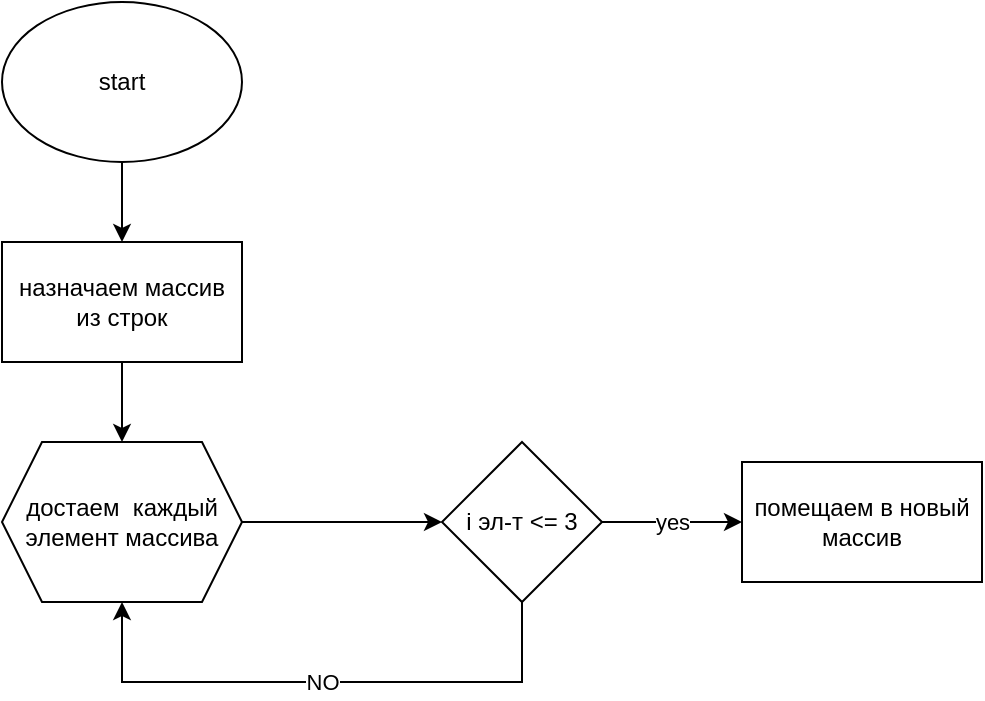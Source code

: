 <mxfile version="20.8.16"><diagram name="Page-1" id="yHOizk-DJdMwoRtP2adZ"><mxGraphModel dx="840" dy="444" grid="1" gridSize="10" guides="1" tooltips="1" connect="1" arrows="1" fold="1" page="1" pageScale="1" pageWidth="850" pageHeight="1100" math="0" shadow="0"><root><mxCell id="0"/><mxCell id="1" parent="0"/><mxCell id="HLPIO7em_nNaoAkP64Su-3" style="edgeStyle=orthogonalEdgeStyle;rounded=0;orthogonalLoop=1;jettySize=auto;html=1;exitX=0.5;exitY=1;exitDx=0;exitDy=0;entryX=0.5;entryY=0;entryDx=0;entryDy=0;" edge="1" parent="1" source="HLPIO7em_nNaoAkP64Su-1" target="HLPIO7em_nNaoAkP64Su-2"><mxGeometry relative="1" as="geometry"/></mxCell><mxCell id="HLPIO7em_nNaoAkP64Su-1" value="start" style="ellipse;whiteSpace=wrap;html=1;" vertex="1" parent="1"><mxGeometry x="270" y="20" width="120" height="80" as="geometry"/></mxCell><mxCell id="HLPIO7em_nNaoAkP64Su-11" style="edgeStyle=orthogonalEdgeStyle;rounded=0;orthogonalLoop=1;jettySize=auto;html=1;entryX=0.5;entryY=0;entryDx=0;entryDy=0;" edge="1" parent="1" source="HLPIO7em_nNaoAkP64Su-2" target="HLPIO7em_nNaoAkP64Su-6"><mxGeometry relative="1" as="geometry"/></mxCell><mxCell id="HLPIO7em_nNaoAkP64Su-2" value="назначаем массив из строк" style="rounded=0;whiteSpace=wrap;html=1;" vertex="1" parent="1"><mxGeometry x="270" y="140" width="120" height="60" as="geometry"/></mxCell><mxCell id="HLPIO7em_nNaoAkP64Su-4" value="помещаем в новый массив" style="rounded=0;whiteSpace=wrap;html=1;" vertex="1" parent="1"><mxGeometry x="640" y="250" width="120" height="60" as="geometry"/></mxCell><mxCell id="HLPIO7em_nNaoAkP64Su-8" style="edgeStyle=orthogonalEdgeStyle;rounded=0;orthogonalLoop=1;jettySize=auto;html=1;" edge="1" parent="1" source="HLPIO7em_nNaoAkP64Su-6" target="HLPIO7em_nNaoAkP64Su-7"><mxGeometry relative="1" as="geometry"/></mxCell><mxCell id="HLPIO7em_nNaoAkP64Su-6" value="достаем&amp;nbsp; каждый элемент массива" style="shape=hexagon;perimeter=hexagonPerimeter2;whiteSpace=wrap;html=1;fixedSize=1;" vertex="1" parent="1"><mxGeometry x="270" y="240" width="120" height="80" as="geometry"/></mxCell><mxCell id="HLPIO7em_nNaoAkP64Su-9" value="NO" style="edgeStyle=orthogonalEdgeStyle;rounded=0;orthogonalLoop=1;jettySize=auto;html=1;entryX=0.5;entryY=1;entryDx=0;entryDy=0;" edge="1" parent="1" source="HLPIO7em_nNaoAkP64Su-7" target="HLPIO7em_nNaoAkP64Su-6"><mxGeometry relative="1" as="geometry"><mxPoint x="420" y="410" as="targetPoint"/><Array as="points"><mxPoint x="530" y="360"/><mxPoint x="330" y="360"/></Array></mxGeometry></mxCell><mxCell id="HLPIO7em_nNaoAkP64Su-10" value="yes" style="edgeStyle=orthogonalEdgeStyle;rounded=0;orthogonalLoop=1;jettySize=auto;html=1;exitX=1;exitY=0.5;exitDx=0;exitDy=0;" edge="1" parent="1" source="HLPIO7em_nNaoAkP64Su-7" target="HLPIO7em_nNaoAkP64Su-4"><mxGeometry relative="1" as="geometry"/></mxCell><mxCell id="HLPIO7em_nNaoAkP64Su-7" value="i эл-т &amp;lt;= 3" style="rhombus;whiteSpace=wrap;html=1;" vertex="1" parent="1"><mxGeometry x="490" y="240" width="80" height="80" as="geometry"/></mxCell></root></mxGraphModel></diagram></mxfile>